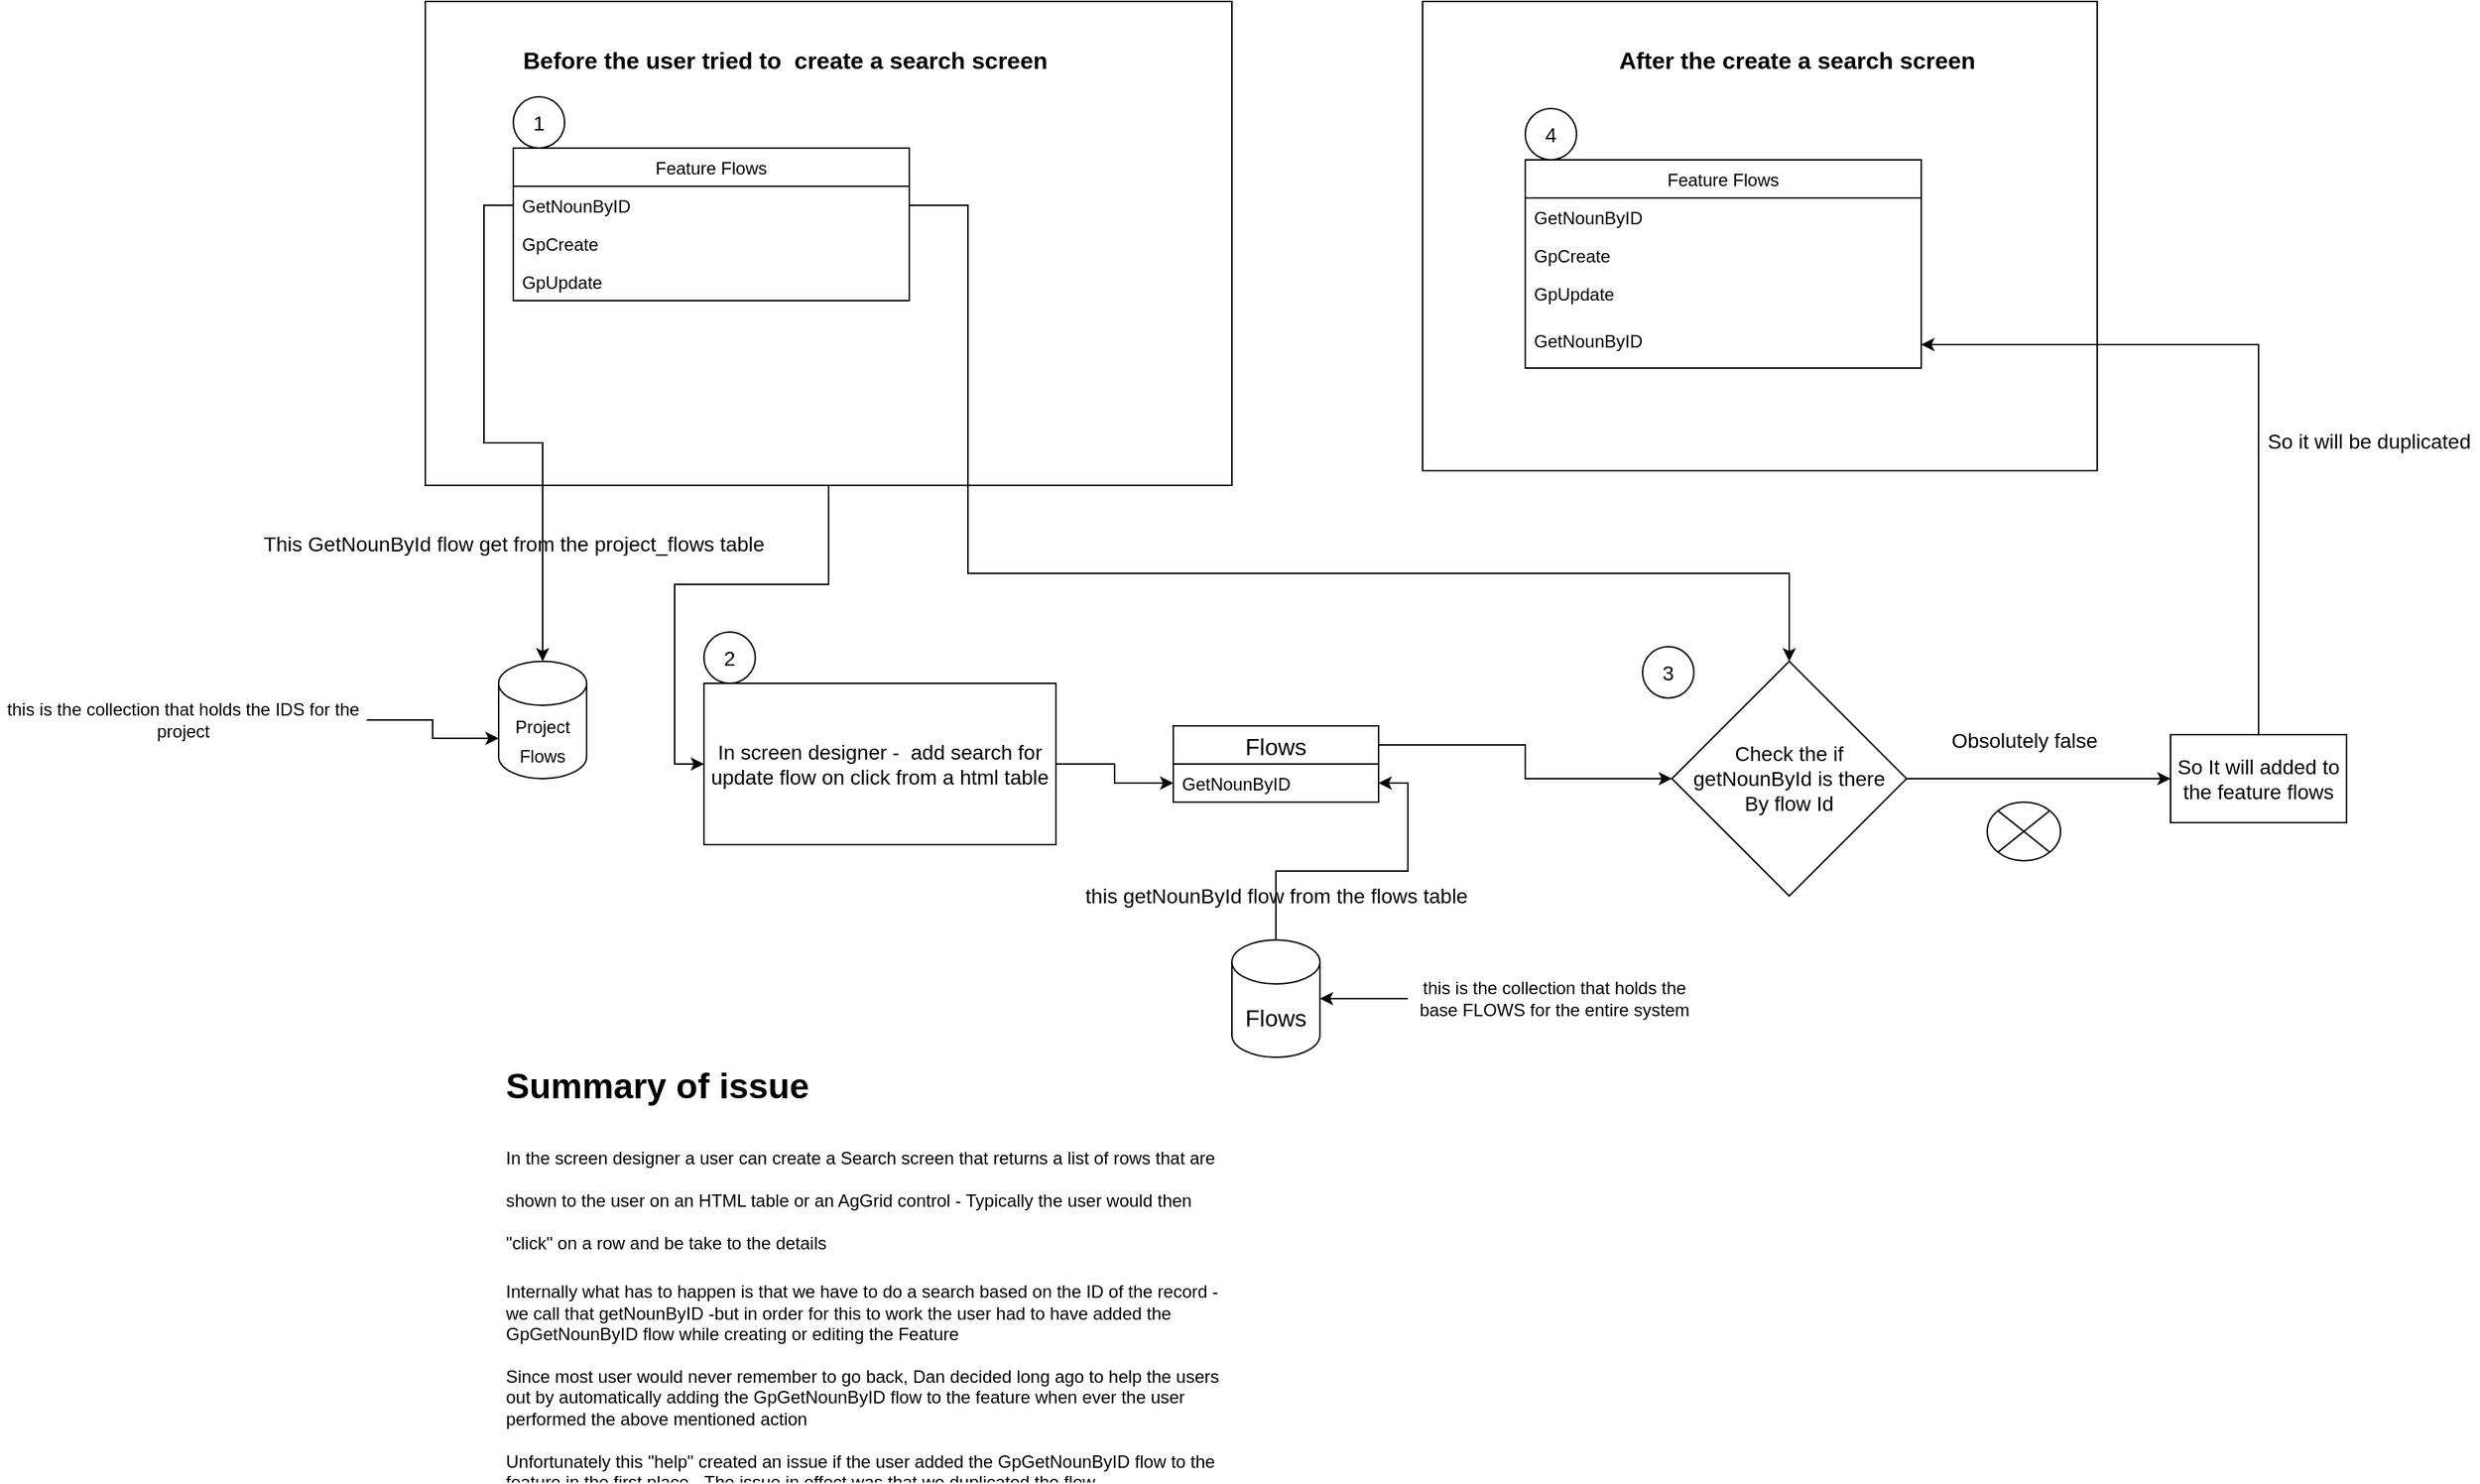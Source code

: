<mxfile version="14.9.5" type="google"><diagram id="fhmd2NfcRwlDkiN5FftW" name="Page-1"><mxGraphModel dx="1853" dy="417" grid="1" gridSize="10" guides="1" tooltips="1" connect="1" arrows="1" fold="1" page="1" pageScale="1" pageWidth="827" pageHeight="1169" math="0" shadow="0"><root><mxCell id="0"/><mxCell id="1" parent="0"/><mxCell id="Hb2AEKguXsIlMW0LB3rr-21" style="edgeStyle=orthogonalEdgeStyle;rounded=0;orthogonalLoop=1;jettySize=auto;html=1;exitX=0.5;exitY=1;exitDx=0;exitDy=0;entryX=0;entryY=0.5;entryDx=0;entryDy=0;fontSize=16;" parent="1" source="Hb2AEKguXsIlMW0LB3rr-1" target="Hb2AEKguXsIlMW0LB3rr-18" edge="1"><mxGeometry relative="1" as="geometry"/></mxCell><mxCell id="Hb2AEKguXsIlMW0LB3rr-1" value="" style="rounded=0;whiteSpace=wrap;html=1;" parent="1" vertex="1"><mxGeometry x="20" y="10" width="550" height="330" as="geometry"/></mxCell><mxCell id="Hb2AEKguXsIlMW0LB3rr-2" value="Feature Flows" style="swimlane;fontStyle=0;childLayout=stackLayout;horizontal=1;startSize=26;horizontalStack=0;resizeParent=1;resizeParentMax=0;resizeLast=0;collapsible=1;marginBottom=0;" parent="1" vertex="1"><mxGeometry x="80" y="110" width="270" height="104" as="geometry"/></mxCell><mxCell id="Hb2AEKguXsIlMW0LB3rr-3" value="GetNounByID" style="text;align=left;verticalAlign=top;spacingLeft=4;spacingRight=4;overflow=hidden;rotatable=0;points=[[0,0.5],[1,0.5]];portConstraint=eastwest;" parent="Hb2AEKguXsIlMW0LB3rr-2" vertex="1"><mxGeometry y="26" width="270" height="26" as="geometry"/></mxCell><mxCell id="Hb2AEKguXsIlMW0LB3rr-4" value="GpCreate" style="text;strokeColor=none;fillColor=none;align=left;verticalAlign=top;spacingLeft=4;spacingRight=4;overflow=hidden;rotatable=0;points=[[0,0.5],[1,0.5]];portConstraint=eastwest;" parent="Hb2AEKguXsIlMW0LB3rr-2" vertex="1"><mxGeometry y="52" width="270" height="26" as="geometry"/></mxCell><mxCell id="Hb2AEKguXsIlMW0LB3rr-5" value="GpUpdate" style="text;strokeColor=none;fillColor=none;align=left;verticalAlign=top;spacingLeft=4;spacingRight=4;overflow=hidden;rotatable=0;points=[[0,0.5],[1,0.5]];portConstraint=eastwest;" parent="Hb2AEKguXsIlMW0LB3rr-2" vertex="1"><mxGeometry y="78" width="270" height="26" as="geometry"/></mxCell><mxCell id="Hb2AEKguXsIlMW0LB3rr-6" value="Before the user tried to&amp;nbsp; create a search screen" style="text;html=1;align=center;verticalAlign=middle;resizable=0;points=[];autosize=1;strokeColor=none;fontSize=16;fontStyle=1" parent="1" vertex="1"><mxGeometry x="80" y="40" width="370" height="20" as="geometry"/></mxCell><mxCell id="Hb2AEKguXsIlMW0LB3rr-7" value="" style="rounded=0;whiteSpace=wrap;html=1;" parent="1" vertex="1"><mxGeometry x="700" y="10" width="460" height="320" as="geometry"/></mxCell><mxCell id="Hb2AEKguXsIlMW0LB3rr-8" value="Feature Flows" style="swimlane;fontStyle=0;childLayout=stackLayout;horizontal=1;startSize=26;horizontalStack=0;resizeParent=1;resizeParentMax=0;resizeLast=0;collapsible=1;marginBottom=0;" parent="1" vertex="1"><mxGeometry x="770" y="118" width="270" height="142" as="geometry"><mxRectangle x="770" y="118" width="110" height="26" as="alternateBounds"/></mxGeometry></mxCell><mxCell id="Hb2AEKguXsIlMW0LB3rr-9" value="GetNounByID" style="text;align=left;verticalAlign=top;spacingLeft=4;spacingRight=4;overflow=hidden;rotatable=0;points=[[0,0.5],[1,0.5]];portConstraint=eastwest;" parent="Hb2AEKguXsIlMW0LB3rr-8" vertex="1"><mxGeometry y="26" width="270" height="26" as="geometry"/></mxCell><mxCell id="Hb2AEKguXsIlMW0LB3rr-10" value="GpCreate" style="text;strokeColor=none;fillColor=none;align=left;verticalAlign=top;spacingLeft=4;spacingRight=4;overflow=hidden;rotatable=0;points=[[0,0.5],[1,0.5]];portConstraint=eastwest;" parent="Hb2AEKguXsIlMW0LB3rr-8" vertex="1"><mxGeometry y="52" width="270" height="26" as="geometry"/></mxCell><mxCell id="Hb2AEKguXsIlMW0LB3rr-11" value="GpUpdate" style="text;strokeColor=none;fillColor=none;align=left;verticalAlign=top;spacingLeft=4;spacingRight=4;overflow=hidden;rotatable=0;points=[[0,0.5],[1,0.5]];portConstraint=eastwest;" parent="Hb2AEKguXsIlMW0LB3rr-8" vertex="1"><mxGeometry y="78" width="270" height="32" as="geometry"/></mxCell><mxCell id="Hb2AEKguXsIlMW0LB3rr-17" value="GetNounByID" style="text;strokeColor=none;fillColor=none;align=left;verticalAlign=top;spacingLeft=4;spacingRight=4;overflow=hidden;rotatable=0;points=[[0,0.5],[1,0.5]];portConstraint=eastwest;" parent="Hb2AEKguXsIlMW0LB3rr-8" vertex="1"><mxGeometry y="110" width="270" height="32" as="geometry"/></mxCell><mxCell id="Hb2AEKguXsIlMW0LB3rr-12" value="After the create a search screen" style="text;html=1;align=center;verticalAlign=middle;resizable=0;points=[];autosize=1;strokeColor=none;fontSize=16;fontStyle=1" parent="1" vertex="1"><mxGeometry x="825" y="40" width="260" height="20" as="geometry"/></mxCell><mxCell id="Hb2AEKguXsIlMW0LB3rr-33" value="" style="edgeStyle=orthogonalEdgeStyle;rounded=0;orthogonalLoop=1;jettySize=auto;html=1;fontSize=14;" parent="1" source="Hb2AEKguXsIlMW0LB3rr-18" target="Hb2AEKguXsIlMW0LB3rr-30" edge="1"><mxGeometry relative="1" as="geometry"/></mxCell><mxCell id="Hb2AEKguXsIlMW0LB3rr-18" value="In screen designer -&amp;nbsp; add search for update flow on click from a html table" style="rounded=0;whiteSpace=wrap;html=1;fontSize=14;" parent="1" vertex="1"><mxGeometry x="210" y="475" width="240" height="110" as="geometry"/></mxCell><mxCell id="Hb2AEKguXsIlMW0LB3rr-19" value="&lt;font style=&quot;font-size: 12px&quot;&gt;Project Flows&lt;/font&gt;" style="shape=cylinder3;whiteSpace=wrap;html=1;boundedLbl=1;backgroundOutline=1;size=15;fontSize=16;" parent="1" vertex="1"><mxGeometry x="70" y="460" width="60" height="80" as="geometry"/></mxCell><mxCell id="Hb2AEKguXsIlMW0LB3rr-20" style="edgeStyle=orthogonalEdgeStyle;rounded=0;orthogonalLoop=1;jettySize=auto;html=1;exitX=0;exitY=0.5;exitDx=0;exitDy=0;fontSize=16;" parent="1" source="Hb2AEKguXsIlMW0LB3rr-3" target="Hb2AEKguXsIlMW0LB3rr-19" edge="1"><mxGeometry relative="1" as="geometry"/></mxCell><mxCell id="Hb2AEKguXsIlMW0LB3rr-32" style="edgeStyle=orthogonalEdgeStyle;rounded=0;orthogonalLoop=1;jettySize=auto;html=1;exitX=0.5;exitY=0;exitDx=0;exitDy=0;exitPerimeter=0;fontSize=14;" parent="1" source="Hb2AEKguXsIlMW0LB3rr-22" target="Hb2AEKguXsIlMW0LB3rr-30" edge="1"><mxGeometry relative="1" as="geometry"/></mxCell><mxCell id="Hb2AEKguXsIlMW0LB3rr-22" value="Flows" style="shape=cylinder3;whiteSpace=wrap;html=1;boundedLbl=1;backgroundOutline=1;size=15;fontSize=16;" parent="1" vertex="1"><mxGeometry x="570" y="650" width="60" height="80" as="geometry"/></mxCell><mxCell id="Hb2AEKguXsIlMW0LB3rr-39" style="edgeStyle=orthogonalEdgeStyle;rounded=0;orthogonalLoop=1;jettySize=auto;html=1;exitX=1;exitY=0.25;exitDx=0;exitDy=0;entryX=0;entryY=0.5;entryDx=0;entryDy=0;fontSize=14;" parent="1" source="Hb2AEKguXsIlMW0LB3rr-27" target="Hb2AEKguXsIlMW0LB3rr-37" edge="1"><mxGeometry relative="1" as="geometry"/></mxCell><mxCell id="Hb2AEKguXsIlMW0LB3rr-27" value="Flows" style="swimlane;fontStyle=0;childLayout=stackLayout;horizontal=1;startSize=26;horizontalStack=0;resizeParent=1;resizeParentMax=0;resizeLast=0;collapsible=1;marginBottom=0;fontSize=16;" parent="1" vertex="1"><mxGeometry x="530" y="504" width="140" height="52" as="geometry"/></mxCell><mxCell id="Hb2AEKguXsIlMW0LB3rr-30" value="GetNounByID" style="text;strokeColor=none;fillColor=none;align=left;verticalAlign=top;spacingLeft=4;spacingRight=4;overflow=hidden;rotatable=0;points=[[0,0.5],[1,0.5]];portConstraint=eastwest;" parent="Hb2AEKguXsIlMW0LB3rr-27" vertex="1"><mxGeometry y="26" width="140" height="26" as="geometry"/></mxCell><mxCell id="Hb2AEKguXsIlMW0LB3rr-35" value="this getNounById flow from the flows table" style="text;html=1;align=center;verticalAlign=middle;resizable=0;points=[];autosize=1;strokeColor=none;fontSize=14;" parent="1" vertex="1"><mxGeometry x="460" y="610" width="280" height="20" as="geometry"/></mxCell><mxCell id="Hb2AEKguXsIlMW0LB3rr-36" value="This GetNounById flow get from the project_flows table" style="text;html=1;align=center;verticalAlign=middle;resizable=0;points=[];autosize=1;strokeColor=none;fontSize=14;" parent="1" vertex="1"><mxGeometry x="-100" y="370" width="360" height="20" as="geometry"/></mxCell><mxCell id="Hb2AEKguXsIlMW0LB3rr-41" style="edgeStyle=orthogonalEdgeStyle;rounded=0;orthogonalLoop=1;jettySize=auto;html=1;exitX=1;exitY=0.5;exitDx=0;exitDy=0;fontSize=14;" parent="1" source="Hb2AEKguXsIlMW0LB3rr-37" edge="1"><mxGeometry relative="1" as="geometry"><mxPoint x="1210" y="540" as="targetPoint"/></mxGeometry></mxCell><mxCell id="Hb2AEKguXsIlMW0LB3rr-37" value="Check the if getNounById is there&lt;br&gt;By flow Id" style="rhombus;whiteSpace=wrap;html=1;fontSize=14;" parent="1" vertex="1"><mxGeometry x="870" y="460" width="160" height="160" as="geometry"/></mxCell><mxCell id="Hb2AEKguXsIlMW0LB3rr-40" style="edgeStyle=orthogonalEdgeStyle;rounded=0;orthogonalLoop=1;jettySize=auto;html=1;exitX=1;exitY=0.5;exitDx=0;exitDy=0;entryX=0.5;entryY=0;entryDx=0;entryDy=0;fontSize=14;" parent="1" source="Hb2AEKguXsIlMW0LB3rr-3" target="Hb2AEKguXsIlMW0LB3rr-37" edge="1"><mxGeometry relative="1" as="geometry"><Array as="points"><mxPoint x="390" y="149"/><mxPoint x="390" y="400"/><mxPoint x="950" y="400"/></Array></mxGeometry></mxCell><mxCell id="Hb2AEKguXsIlMW0LB3rr-42" value="Obsolutely false" style="text;html=1;align=center;verticalAlign=middle;resizable=0;points=[];autosize=1;strokeColor=none;fontSize=14;" parent="1" vertex="1"><mxGeometry x="1050" y="504" width="120" height="20" as="geometry"/></mxCell><mxCell id="Hb2AEKguXsIlMW0LB3rr-43" value="" style="shape=sumEllipse;perimeter=ellipsePerimeter;whiteSpace=wrap;html=1;backgroundOutline=1;fontSize=14;" parent="1" vertex="1"><mxGeometry x="1085" y="556" width="50" height="40" as="geometry"/></mxCell><mxCell id="Hb2AEKguXsIlMW0LB3rr-46" style="edgeStyle=orthogonalEdgeStyle;rounded=0;orthogonalLoop=1;jettySize=auto;html=1;exitX=0.5;exitY=0;exitDx=0;exitDy=0;entryX=1;entryY=0.5;entryDx=0;entryDy=0;fontSize=14;" parent="1" source="Hb2AEKguXsIlMW0LB3rr-45" target="Hb2AEKguXsIlMW0LB3rr-17" edge="1"><mxGeometry relative="1" as="geometry"/></mxCell><mxCell id="Hb2AEKguXsIlMW0LB3rr-45" value="So It will added to the feature flows" style="rounded=0;whiteSpace=wrap;html=1;fontSize=14;" parent="1" vertex="1"><mxGeometry x="1210" y="510" width="120" height="60" as="geometry"/></mxCell><mxCell id="Hb2AEKguXsIlMW0LB3rr-47" value="So it will be duplicated" style="text;html=1;align=center;verticalAlign=middle;resizable=0;points=[];autosize=1;strokeColor=none;fontSize=14;" parent="1" vertex="1"><mxGeometry x="1270" y="300" width="150" height="20" as="geometry"/></mxCell><mxCell id="Hb2AEKguXsIlMW0LB3rr-48" value="2" style="ellipse;whiteSpace=wrap;html=1;aspect=fixed;fontSize=14;" vertex="1" parent="1"><mxGeometry x="210" y="440" width="35" height="35" as="geometry"/></mxCell><mxCell id="Hb2AEKguXsIlMW0LB3rr-49" value="1" style="ellipse;whiteSpace=wrap;html=1;aspect=fixed;fontSize=14;" vertex="1" parent="1"><mxGeometry x="80" y="75" width="35" height="35" as="geometry"/></mxCell><mxCell id="Hb2AEKguXsIlMW0LB3rr-50" value="3" style="ellipse;whiteSpace=wrap;html=1;aspect=fixed;fontSize=14;" vertex="1" parent="1"><mxGeometry x="850" y="450" width="35" height="35" as="geometry"/></mxCell><mxCell id="Hb2AEKguXsIlMW0LB3rr-51" value="4" style="ellipse;whiteSpace=wrap;html=1;aspect=fixed;fontSize=14;" vertex="1" parent="1"><mxGeometry x="770" y="83" width="35" height="35" as="geometry"/></mxCell><mxCell id="ejHGwFa7-eWYx066YDEg-4" style="edgeStyle=orthogonalEdgeStyle;rounded=0;orthogonalLoop=1;jettySize=auto;html=1;entryX=0;entryY=0;entryDx=0;entryDy=52.5;entryPerimeter=0;" edge="1" parent="1" source="ejHGwFa7-eWYx066YDEg-3" target="Hb2AEKguXsIlMW0LB3rr-19"><mxGeometry relative="1" as="geometry"/></mxCell><mxCell id="ejHGwFa7-eWYx066YDEg-3" value="this is the collection that holds the IDS for the project" style="text;html=1;strokeColor=none;fillColor=none;align=center;verticalAlign=middle;whiteSpace=wrap;rounded=0;" vertex="1" parent="1"><mxGeometry x="-270" y="490" width="250" height="20" as="geometry"/></mxCell><mxCell id="ejHGwFa7-eWYx066YDEg-6" style="edgeStyle=orthogonalEdgeStyle;rounded=0;orthogonalLoop=1;jettySize=auto;html=1;" edge="1" parent="1" source="ejHGwFa7-eWYx066YDEg-5" target="Hb2AEKguXsIlMW0LB3rr-22"><mxGeometry relative="1" as="geometry"/></mxCell><mxCell id="ejHGwFa7-eWYx066YDEg-5" value="this is the collection that holds the base FLOWS for the entire system" style="text;html=1;strokeColor=none;fillColor=none;align=center;verticalAlign=middle;whiteSpace=wrap;rounded=0;" vertex="1" parent="1"><mxGeometry x="690" y="680" width="200" height="20" as="geometry"/></mxCell><mxCell id="ejHGwFa7-eWYx066YDEg-7" value="&lt;h1&gt;&lt;span&gt;Summary of issue&lt;/span&gt;&lt;/h1&gt;&lt;h1&gt;&lt;span style=&quot;font-size: 12px ; font-weight: 400&quot;&gt;In the screen designer a user can create a Search screen that returns a list of rows that are shown to the user on an HTML table or an AgGrid control - Typically the user would then &quot;click&quot; on a row and be take to the details&lt;/span&gt;&lt;/h1&gt;&lt;div&gt;&lt;span style=&quot;font-size: 12px ; font-weight: 400&quot;&gt;Internally what has to happen is that we have to do a search based on the ID of the record - we call that getNounByID -but in order for this to work the user had to have added the GpGetNounByID flow while creating or editing the Feature&lt;/span&gt;&lt;/div&gt;&lt;div&gt;&lt;span style=&quot;font-size: 12px ; font-weight: 400&quot;&gt;&lt;br&gt;&lt;/span&gt;&lt;/div&gt;&lt;div&gt;Since most user would never remember to go back, Dan decided long ago to help the users out by automatically adding the GpGetNounByID flow to the feature when ever the user performed the above mentioned action&lt;/div&gt;&lt;div&gt;&lt;br&gt;&lt;/div&gt;&lt;div&gt;Unfortunately this &quot;help&quot; created an issue if the user added the GpGetNounByID flow to the feature in the first place - The issue in effect was that we duplicated the flow&lt;/div&gt;&lt;div&gt;&lt;br&gt;&lt;/div&gt;&lt;div&gt;While trying to solve the first issue JP discovered that the screen designer was pulling the GpGetNounByID from the base flow table and using the id from that table which is then made the generator fail to generate the operation incorrectly&amp;nbsp;&lt;/div&gt;" style="text;html=1;strokeColor=none;fillColor=none;spacing=5;spacingTop=-20;whiteSpace=wrap;overflow=hidden;rounded=0;" vertex="1" parent="1"><mxGeometry x="70" y="730" width="510" height="290" as="geometry"/></mxCell></root></mxGraphModel></diagram></mxfile>